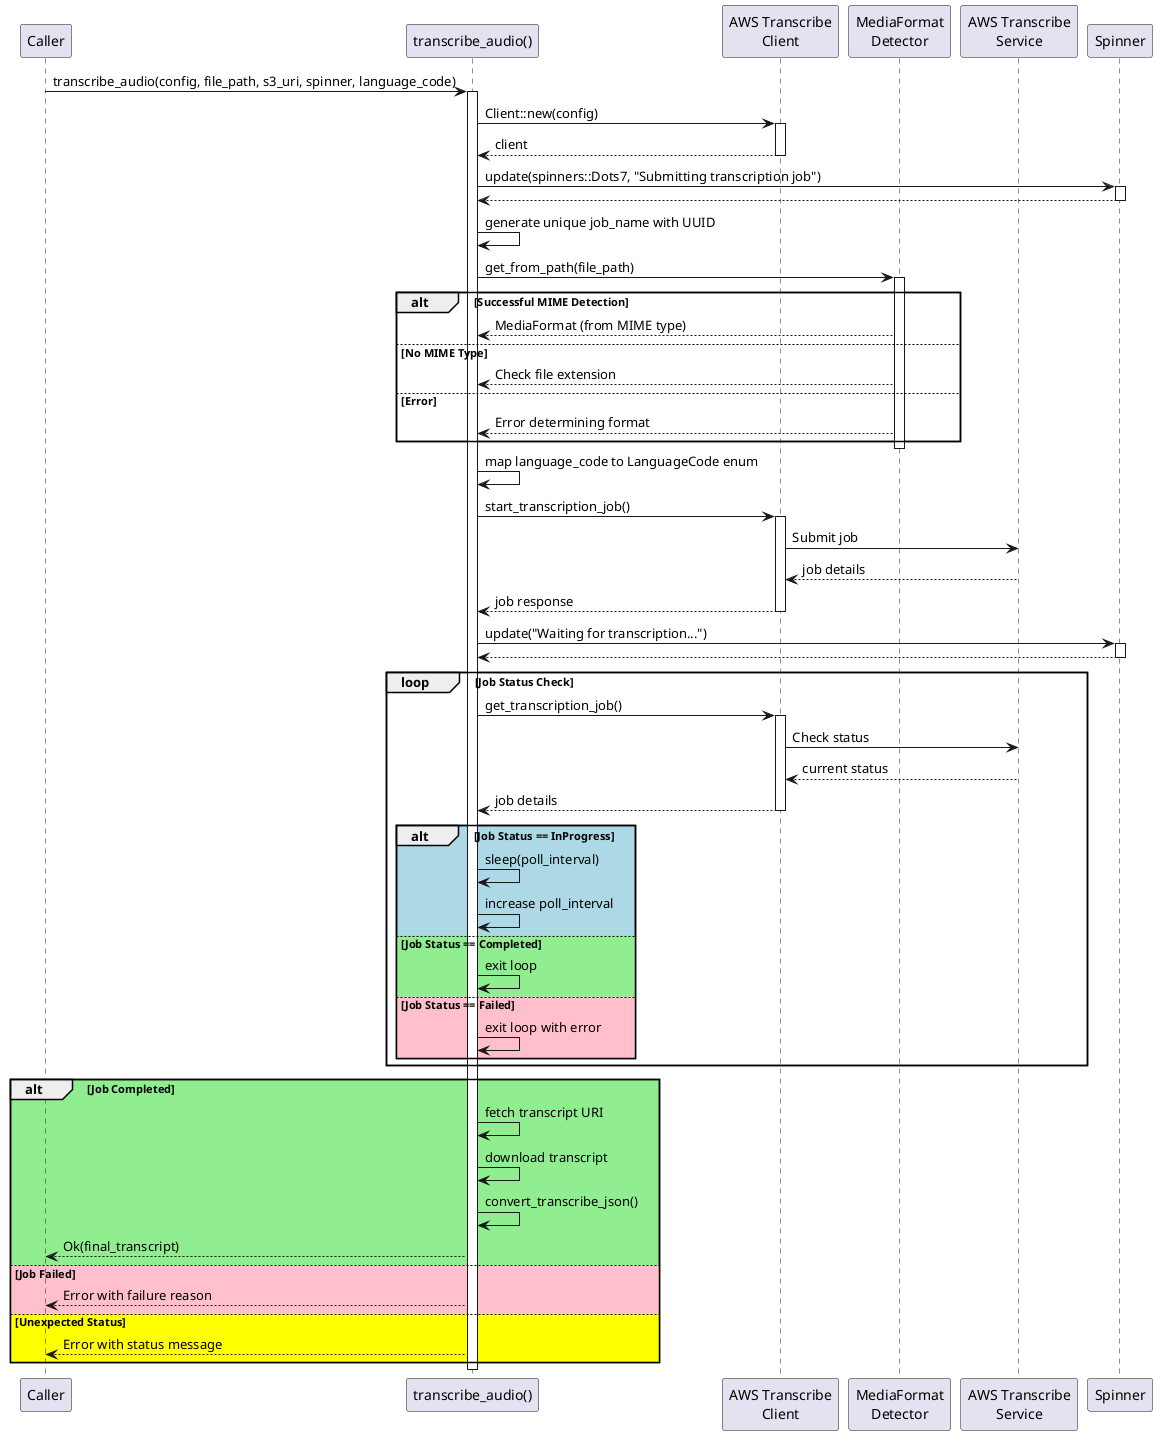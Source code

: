 @startuml
participant "Caller" as Caller
participant "transcribe_audio()" as Trans
participant "AWS Transcribe\nClient" as Client
participant "MediaFormat\nDetector" as Format
participant "AWS Transcribe\nService" as AWS
participant "Spinner" as Spin

Caller -> Trans: transcribe_audio(config, file_path, s3_uri, spinner, language_code)
activate Trans

Trans -> Client: Client::new(config)
activate Client
Client --> Trans: client
deactivate Client

Trans -> Spin: update(spinners::Dots7, "Submitting transcription job")
activate Spin
Spin --> Trans
deactivate Spin

Trans -> Trans: generate unique job_name with UUID

Trans -> Format: get_from_path(file_path)
activate Format

alt Successful MIME Detection
    Format --> Trans: MediaFormat (from MIME type)
else No MIME Type
    Format --> Trans: Check file extension
else Error
    Format --> Trans: Error determining format
end
deactivate Format

Trans -> Trans: map language_code to LanguageCode enum

Trans -> Client: start_transcription_job()
activate Client
Client -> AWS: Submit job
AWS --> Client: job details
Client --> Trans: job response
deactivate Client

Trans -> Spin: update("Waiting for transcription...")
activate Spin
Spin --> Trans
deactivate Spin

loop Job Status Check
    Trans -> Client: get_transcription_job()
    activate Client
    Client -> AWS: Check status
    AWS --> Client: current status
    Client --> Trans: job details
    deactivate Client

    alt #LightBlue Job Status == InProgress
        Trans -> Trans: sleep(poll_interval)
        Trans -> Trans: increase poll_interval
    else #LightGreen Job Status == Completed
        Trans -> Trans: exit loop
    else #Pink Job Status == Failed
        Trans -> Trans: exit loop with error
    end
end

alt #LightGreen Job Completed
    Trans -> Trans: fetch transcript URI
    Trans -> Trans: download transcript
    Trans -> Trans: convert_transcribe_json()
    Trans --> Caller: Ok(final_transcript)
else #Pink Job Failed
    Trans --> Caller: Error with failure reason
else #Yellow Unexpected Status
    Trans --> Caller: Error with status message
end

deactivate Trans

@enduml
